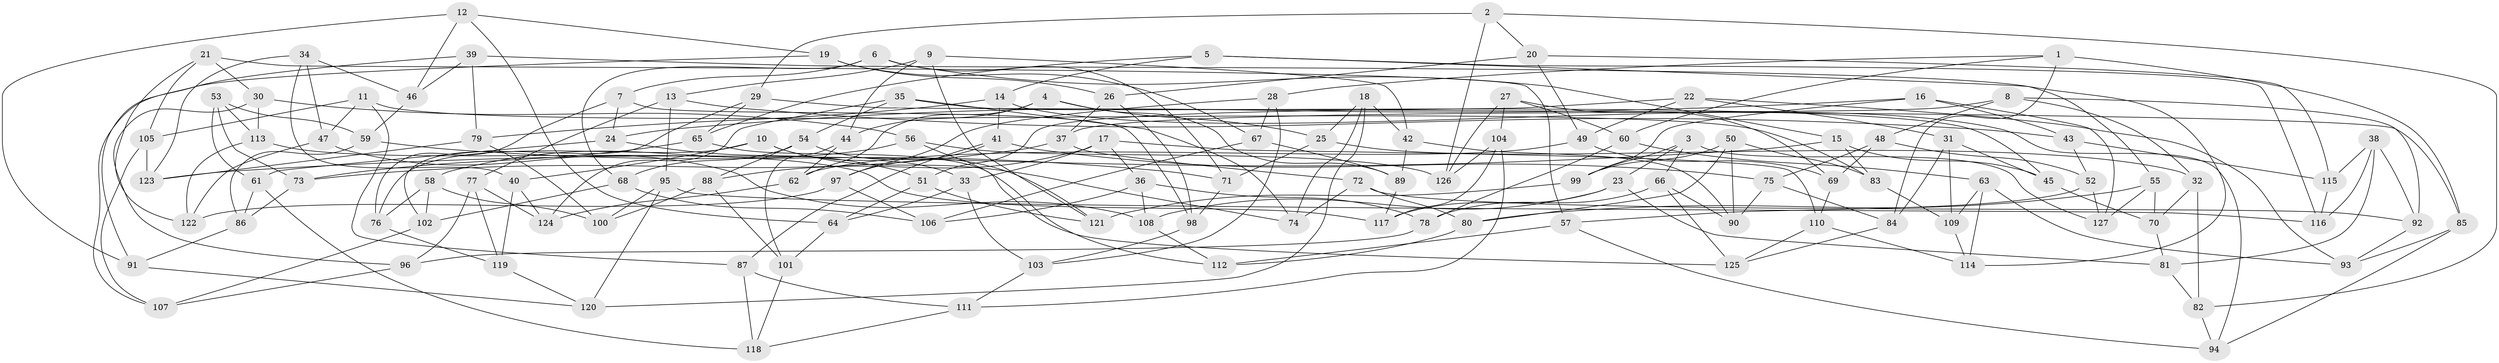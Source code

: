 // coarse degree distribution, {6: 0.524390243902439, 4: 0.4268292682926829, 5: 0.024390243902439025, 3: 0.024390243902439025}
// Generated by graph-tools (version 1.1) at 2025/42/03/06/25 10:42:22]
// undirected, 127 vertices, 254 edges
graph export_dot {
graph [start="1"]
  node [color=gray90,style=filled];
  1;
  2;
  3;
  4;
  5;
  6;
  7;
  8;
  9;
  10;
  11;
  12;
  13;
  14;
  15;
  16;
  17;
  18;
  19;
  20;
  21;
  22;
  23;
  24;
  25;
  26;
  27;
  28;
  29;
  30;
  31;
  32;
  33;
  34;
  35;
  36;
  37;
  38;
  39;
  40;
  41;
  42;
  43;
  44;
  45;
  46;
  47;
  48;
  49;
  50;
  51;
  52;
  53;
  54;
  55;
  56;
  57;
  58;
  59;
  60;
  61;
  62;
  63;
  64;
  65;
  66;
  67;
  68;
  69;
  70;
  71;
  72;
  73;
  74;
  75;
  76;
  77;
  78;
  79;
  80;
  81;
  82;
  83;
  84;
  85;
  86;
  87;
  88;
  89;
  90;
  91;
  92;
  93;
  94;
  95;
  96;
  97;
  98;
  99;
  100;
  101;
  102;
  103;
  104;
  105;
  106;
  107;
  108;
  109;
  110;
  111;
  112;
  113;
  114;
  115;
  116;
  117;
  118;
  119;
  120;
  121;
  122;
  123;
  124;
  125;
  126;
  127;
  1 -- 28;
  1 -- 84;
  1 -- 85;
  1 -- 60;
  2 -- 29;
  2 -- 126;
  2 -- 82;
  2 -- 20;
  3 -- 23;
  3 -- 99;
  3 -- 66;
  3 -- 127;
  4 -- 62;
  4 -- 25;
  4 -- 89;
  4 -- 44;
  5 -- 65;
  5 -- 55;
  5 -- 116;
  5 -- 14;
  6 -- 71;
  6 -- 68;
  6 -- 15;
  6 -- 7;
  7 -- 24;
  7 -- 98;
  7 -- 76;
  8 -- 32;
  8 -- 37;
  8 -- 92;
  8 -- 48;
  9 -- 13;
  9 -- 42;
  9 -- 121;
  9 -- 44;
  10 -- 33;
  10 -- 76;
  10 -- 40;
  10 -- 74;
  11 -- 47;
  11 -- 83;
  11 -- 87;
  11 -- 105;
  12 -- 91;
  12 -- 64;
  12 -- 19;
  12 -- 46;
  13 -- 43;
  13 -- 77;
  13 -- 95;
  14 -- 41;
  14 -- 79;
  14 -- 94;
  15 -- 83;
  15 -- 123;
  15 -- 45;
  16 -- 99;
  16 -- 24;
  16 -- 43;
  16 -- 127;
  17 -- 88;
  17 -- 33;
  17 -- 36;
  17 -- 110;
  18 -- 42;
  18 -- 25;
  18 -- 74;
  18 -- 120;
  19 -- 26;
  19 -- 107;
  19 -- 67;
  20 -- 49;
  20 -- 115;
  20 -- 26;
  21 -- 122;
  21 -- 105;
  21 -- 57;
  21 -- 30;
  22 -- 31;
  22 -- 49;
  22 -- 93;
  22 -- 51;
  23 -- 81;
  23 -- 117;
  23 -- 108;
  24 -- 61;
  24 -- 51;
  25 -- 32;
  25 -- 71;
  26 -- 98;
  26 -- 37;
  27 -- 69;
  27 -- 126;
  27 -- 104;
  27 -- 60;
  28 -- 97;
  28 -- 103;
  28 -- 67;
  29 -- 65;
  29 -- 102;
  29 -- 85;
  30 -- 96;
  30 -- 113;
  30 -- 56;
  31 -- 84;
  31 -- 45;
  31 -- 109;
  32 -- 82;
  32 -- 70;
  33 -- 64;
  33 -- 103;
  34 -- 123;
  34 -- 47;
  34 -- 46;
  34 -- 40;
  35 -- 124;
  35 -- 74;
  35 -- 45;
  35 -- 54;
  36 -- 108;
  36 -- 106;
  36 -- 78;
  37 -- 72;
  37 -- 73;
  38 -- 81;
  38 -- 92;
  38 -- 116;
  38 -- 115;
  39 -- 91;
  39 -- 79;
  39 -- 46;
  39 -- 114;
  40 -- 119;
  40 -- 124;
  41 -- 75;
  41 -- 87;
  41 -- 97;
  42 -- 90;
  42 -- 89;
  43 -- 52;
  43 -- 115;
  44 -- 62;
  44 -- 101;
  45 -- 70;
  46 -- 59;
  47 -- 108;
  47 -- 122;
  48 -- 75;
  48 -- 69;
  48 -- 52;
  49 -- 69;
  49 -- 62;
  50 -- 83;
  50 -- 80;
  50 -- 99;
  50 -- 90;
  51 -- 121;
  51 -- 64;
  52 -- 57;
  52 -- 127;
  53 -- 61;
  53 -- 73;
  53 -- 113;
  53 -- 59;
  54 -- 88;
  54 -- 68;
  54 -- 121;
  55 -- 80;
  55 -- 127;
  55 -- 70;
  56 -- 58;
  56 -- 112;
  56 -- 126;
  57 -- 112;
  57 -- 94;
  58 -- 102;
  58 -- 76;
  58 -- 100;
  59 -- 71;
  59 -- 86;
  60 -- 63;
  60 -- 78;
  61 -- 118;
  61 -- 86;
  62 -- 124;
  63 -- 109;
  63 -- 93;
  63 -- 114;
  64 -- 101;
  65 -- 125;
  65 -- 73;
  66 -- 125;
  66 -- 78;
  66 -- 90;
  67 -- 89;
  67 -- 106;
  68 -- 106;
  68 -- 102;
  69 -- 110;
  70 -- 81;
  71 -- 98;
  72 -- 92;
  72 -- 74;
  72 -- 80;
  73 -- 86;
  75 -- 90;
  75 -- 84;
  76 -- 119;
  77 -- 124;
  77 -- 119;
  77 -- 96;
  78 -- 96;
  79 -- 123;
  79 -- 100;
  80 -- 112;
  81 -- 82;
  82 -- 94;
  83 -- 109;
  84 -- 125;
  85 -- 94;
  85 -- 93;
  86 -- 91;
  87 -- 118;
  87 -- 111;
  88 -- 101;
  88 -- 100;
  89 -- 117;
  91 -- 120;
  92 -- 93;
  95 -- 120;
  95 -- 100;
  95 -- 116;
  96 -- 107;
  97 -- 122;
  97 -- 106;
  98 -- 103;
  99 -- 121;
  101 -- 118;
  102 -- 107;
  103 -- 111;
  104 -- 111;
  104 -- 117;
  104 -- 126;
  105 -- 107;
  105 -- 123;
  108 -- 112;
  109 -- 114;
  110 -- 114;
  110 -- 125;
  111 -- 118;
  113 -- 117;
  113 -- 122;
  115 -- 116;
  119 -- 120;
}
